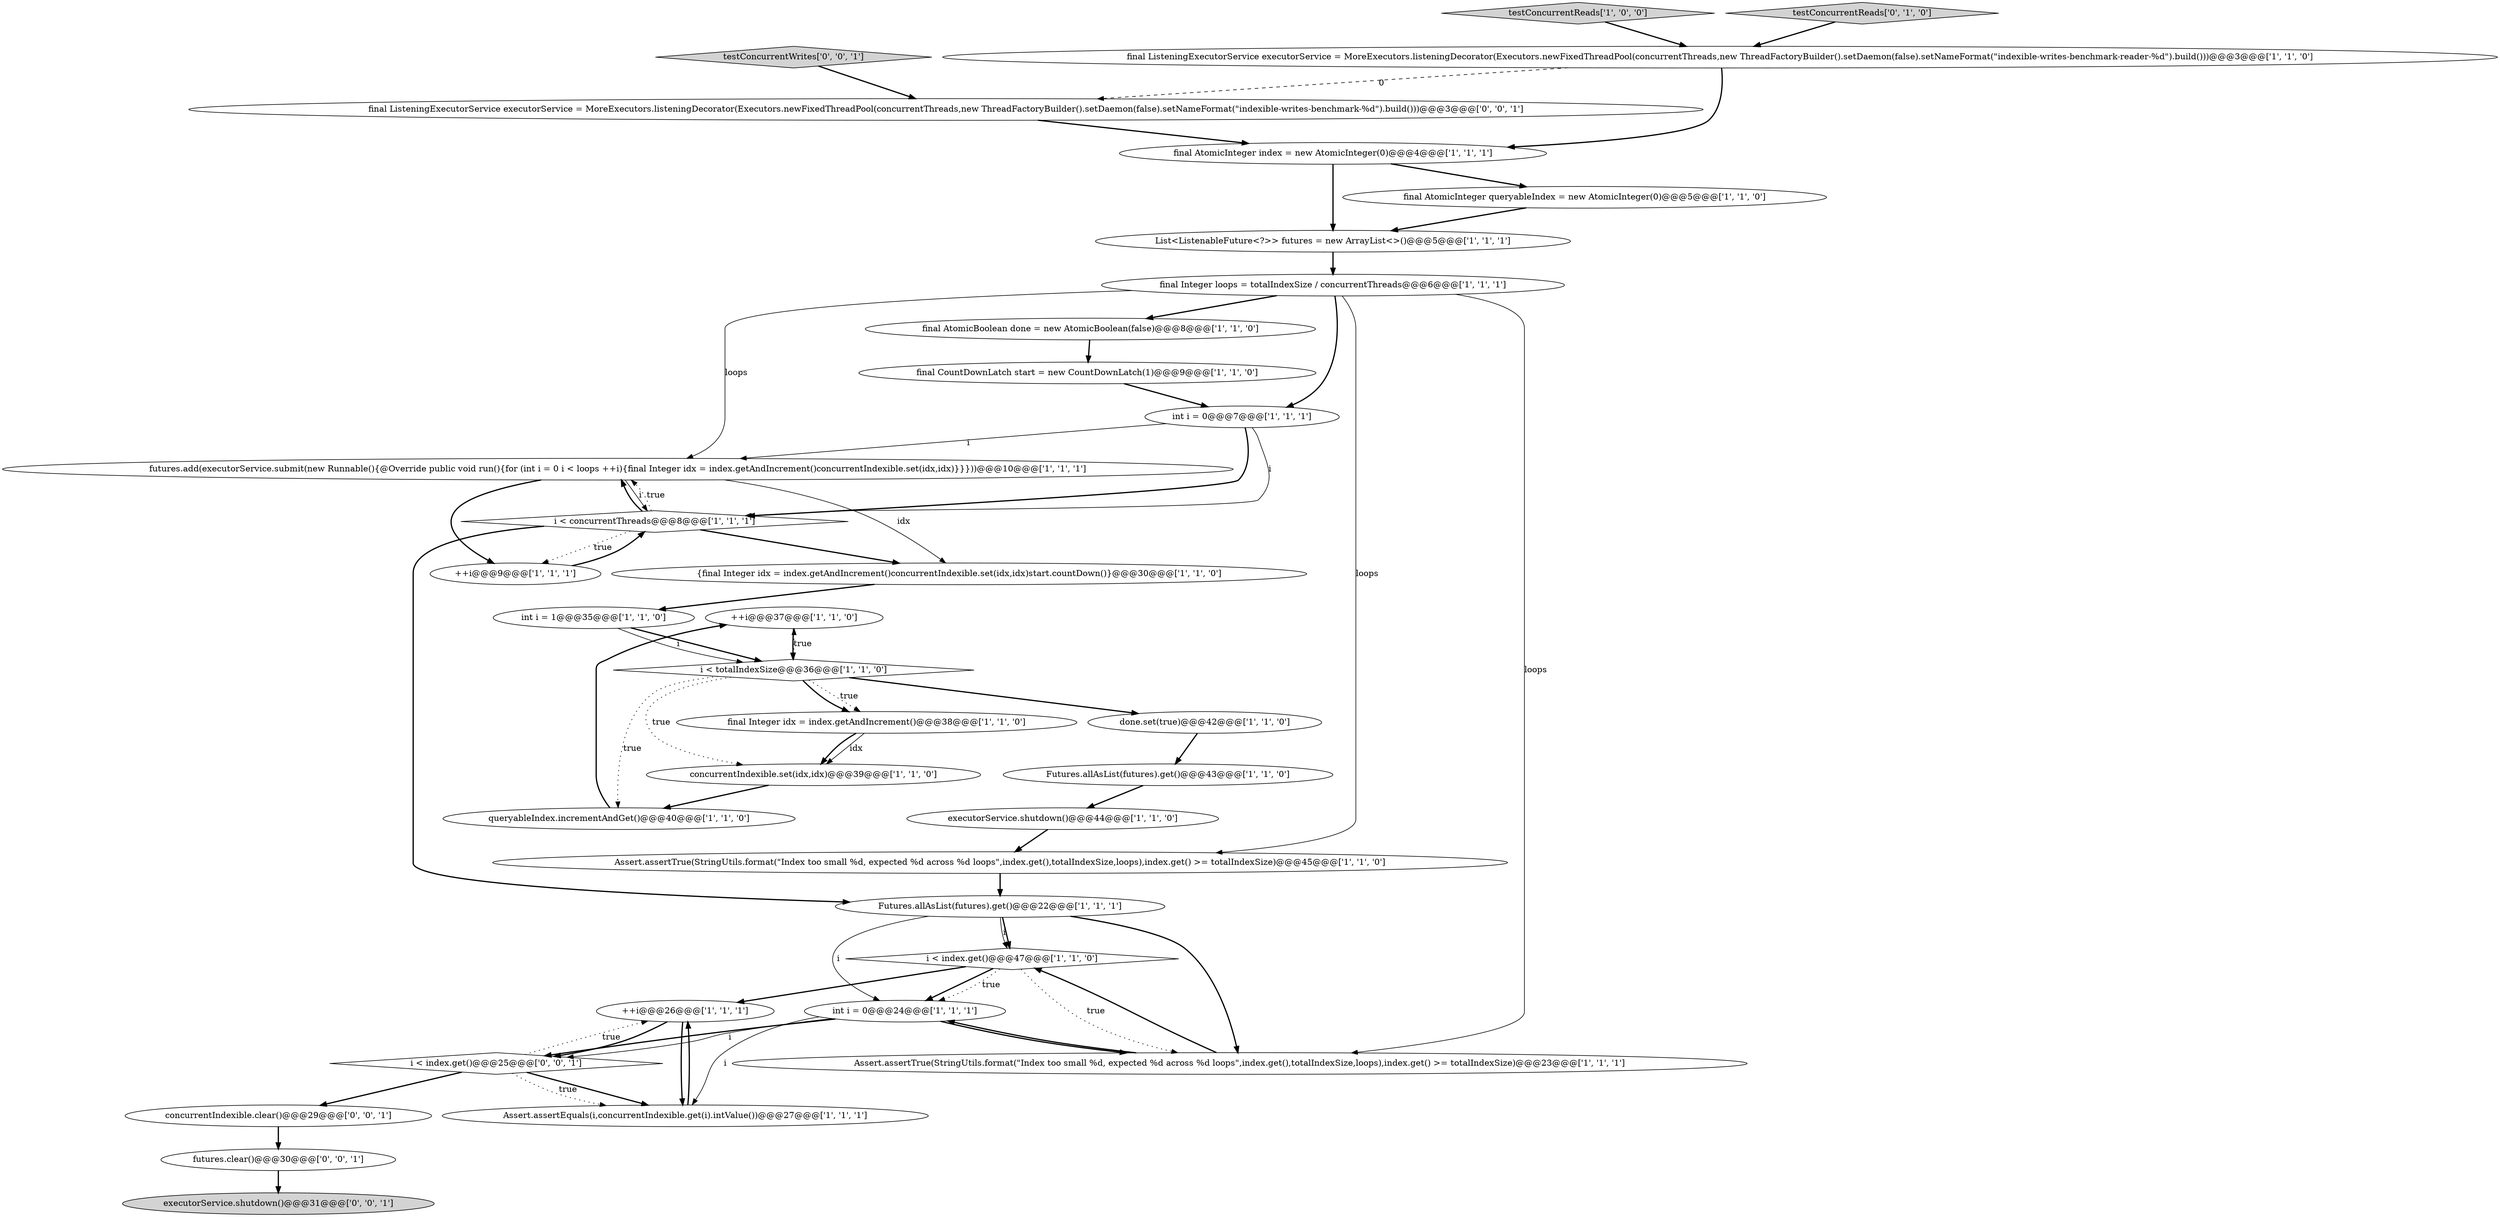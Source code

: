digraph {
12 [style = filled, label = "++i@@@37@@@['1', '1', '0']", fillcolor = white, shape = ellipse image = "AAA0AAABBB1BBB"];
19 [style = filled, label = "concurrentIndexible.set(idx,idx)@@@39@@@['1', '1', '0']", fillcolor = white, shape = ellipse image = "AAA0AAABBB1BBB"];
14 [style = filled, label = "final Integer loops = totalIndexSize / concurrentThreads@@@6@@@['1', '1', '1']", fillcolor = white, shape = ellipse image = "AAA0AAABBB1BBB"];
24 [style = filled, label = "int i = 0@@@7@@@['1', '1', '1']", fillcolor = white, shape = ellipse image = "AAA0AAABBB1BBB"];
6 [style = filled, label = "executorService.shutdown()@@@44@@@['1', '1', '0']", fillcolor = white, shape = ellipse image = "AAA0AAABBB1BBB"];
0 [style = filled, label = "i < index.get()@@@47@@@['1', '1', '0']", fillcolor = white, shape = diamond image = "AAA0AAABBB1BBB"];
32 [style = filled, label = "testConcurrentWrites['0', '0', '1']", fillcolor = lightgray, shape = diamond image = "AAA0AAABBB3BBB"];
13 [style = filled, label = "int i = 1@@@35@@@['1', '1', '0']", fillcolor = white, shape = ellipse image = "AAA0AAABBB1BBB"];
33 [style = filled, label = "futures.clear()@@@30@@@['0', '0', '1']", fillcolor = white, shape = ellipse image = "AAA0AAABBB3BBB"];
18 [style = filled, label = "futures.add(executorService.submit(new Runnable(){@Override public void run(){for (int i = 0 i < loops ++i){final Integer idx = index.getAndIncrement()concurrentIndexible.set(idx,idx)}}}))@@@10@@@['1', '1', '1']", fillcolor = white, shape = ellipse image = "AAA0AAABBB1BBB"];
2 [style = filled, label = "++i@@@26@@@['1', '1', '1']", fillcolor = white, shape = ellipse image = "AAA0AAABBB1BBB"];
11 [style = filled, label = "List<ListenableFuture<?>> futures = new ArrayList<>()@@@5@@@['1', '1', '1']", fillcolor = white, shape = ellipse image = "AAA0AAABBB1BBB"];
34 [style = filled, label = "final ListeningExecutorService executorService = MoreExecutors.listeningDecorator(Executors.newFixedThreadPool(concurrentThreads,new ThreadFactoryBuilder().setDaemon(false).setNameFormat(\"indexible-writes-benchmark-%d\").build()))@@@3@@@['0', '0', '1']", fillcolor = white, shape = ellipse image = "AAA0AAABBB3BBB"];
26 [style = filled, label = "Assert.assertEquals(i,concurrentIndexible.get(i).intValue())@@@27@@@['1', '1', '1']", fillcolor = white, shape = ellipse image = "AAA0AAABBB1BBB"];
16 [style = filled, label = "final Integer idx = index.getAndIncrement()@@@38@@@['1', '1', '0']", fillcolor = white, shape = ellipse image = "AAA0AAABBB1BBB"];
20 [style = filled, label = "int i = 0@@@24@@@['1', '1', '1']", fillcolor = white, shape = ellipse image = "AAA0AAABBB1BBB"];
31 [style = filled, label = "i < index.get()@@@25@@@['0', '0', '1']", fillcolor = white, shape = diamond image = "AAA0AAABBB3BBB"];
7 [style = filled, label = "testConcurrentReads['1', '0', '0']", fillcolor = lightgray, shape = diamond image = "AAA0AAABBB1BBB"];
23 [style = filled, label = "done.set(true)@@@42@@@['1', '1', '0']", fillcolor = white, shape = ellipse image = "AAA0AAABBB1BBB"];
4 [style = filled, label = "i < concurrentThreads@@@8@@@['1', '1', '1']", fillcolor = white, shape = diamond image = "AAA0AAABBB1BBB"];
22 [style = filled, label = "final ListeningExecutorService executorService = MoreExecutors.listeningDecorator(Executors.newFixedThreadPool(concurrentThreads,new ThreadFactoryBuilder().setDaemon(false).setNameFormat(\"indexible-writes-benchmark-reader-%d\").build()))@@@3@@@['1', '1', '0']", fillcolor = white, shape = ellipse image = "AAA0AAABBB1BBB"];
21 [style = filled, label = "final CountDownLatch start = new CountDownLatch(1)@@@9@@@['1', '1', '0']", fillcolor = white, shape = ellipse image = "AAA0AAABBB1BBB"];
35 [style = filled, label = "executorService.shutdown()@@@31@@@['0', '0', '1']", fillcolor = lightgray, shape = ellipse image = "AAA0AAABBB3BBB"];
3 [style = filled, label = "++i@@@9@@@['1', '1', '1']", fillcolor = white, shape = ellipse image = "AAA0AAABBB1BBB"];
10 [style = filled, label = "final AtomicInteger queryableIndex = new AtomicInteger(0)@@@5@@@['1', '1', '0']", fillcolor = white, shape = ellipse image = "AAA0AAABBB1BBB"];
15 [style = filled, label = "{final Integer idx = index.getAndIncrement()concurrentIndexible.set(idx,idx)start.countDown()}@@@30@@@['1', '1', '0']", fillcolor = white, shape = ellipse image = "AAA0AAABBB1BBB"];
17 [style = filled, label = "i < totalIndexSize@@@36@@@['1', '1', '0']", fillcolor = white, shape = diamond image = "AAA0AAABBB1BBB"];
27 [style = filled, label = "Futures.allAsList(futures).get()@@@43@@@['1', '1', '0']", fillcolor = white, shape = ellipse image = "AAA0AAABBB1BBB"];
28 [style = filled, label = "queryableIndex.incrementAndGet()@@@40@@@['1', '1', '0']", fillcolor = white, shape = ellipse image = "AAA0AAABBB1BBB"];
29 [style = filled, label = "testConcurrentReads['0', '1', '0']", fillcolor = lightgray, shape = diamond image = "AAA0AAABBB2BBB"];
30 [style = filled, label = "concurrentIndexible.clear()@@@29@@@['0', '0', '1']", fillcolor = white, shape = ellipse image = "AAA0AAABBB3BBB"];
9 [style = filled, label = "Assert.assertTrue(StringUtils.format(\"Index too small %d, expected %d across %d loops\",index.get(),totalIndexSize,loops),index.get() >= totalIndexSize)@@@23@@@['1', '1', '1']", fillcolor = white, shape = ellipse image = "AAA0AAABBB1BBB"];
8 [style = filled, label = "Assert.assertTrue(StringUtils.format(\"Index too small %d, expected %d across %d loops\",index.get(),totalIndexSize,loops),index.get() >= totalIndexSize)@@@45@@@['1', '1', '0']", fillcolor = white, shape = ellipse image = "AAA0AAABBB1BBB"];
1 [style = filled, label = "Futures.allAsList(futures).get()@@@22@@@['1', '1', '1']", fillcolor = white, shape = ellipse image = "AAA0AAABBB1BBB"];
25 [style = filled, label = "final AtomicInteger index = new AtomicInteger(0)@@@4@@@['1', '1', '1']", fillcolor = white, shape = ellipse image = "AAA0AAABBB1BBB"];
5 [style = filled, label = "final AtomicBoolean done = new AtomicBoolean(false)@@@8@@@['1', '1', '0']", fillcolor = white, shape = ellipse image = "AAA0AAABBB1BBB"];
17->19 [style = dotted, label="true"];
14->5 [style = bold, label=""];
18->3 [style = bold, label=""];
24->4 [style = solid, label="i"];
1->9 [style = bold, label=""];
2->26 [style = bold, label=""];
26->2 [style = bold, label=""];
28->12 [style = bold, label=""];
4->3 [style = dotted, label="true"];
17->16 [style = dotted, label="true"];
19->28 [style = bold, label=""];
22->34 [style = dashed, label="0"];
31->2 [style = dotted, label="true"];
1->0 [style = bold, label=""];
20->31 [style = bold, label=""];
13->17 [style = bold, label=""];
25->10 [style = bold, label=""];
16->19 [style = solid, label="idx"];
9->20 [style = bold, label=""];
16->19 [style = bold, label=""];
24->4 [style = bold, label=""];
4->18 [style = dotted, label="true"];
17->28 [style = dotted, label="true"];
1->20 [style = solid, label="i"];
14->8 [style = solid, label="loops"];
10->11 [style = bold, label=""];
9->0 [style = bold, label=""];
14->24 [style = bold, label=""];
21->24 [style = bold, label=""];
7->22 [style = bold, label=""];
31->26 [style = bold, label=""];
6->8 [style = bold, label=""];
11->14 [style = bold, label=""];
18->15 [style = solid, label="idx"];
4->1 [style = bold, label=""];
20->26 [style = solid, label="i"];
25->11 [style = bold, label=""];
8->1 [style = bold, label=""];
0->20 [style = bold, label=""];
30->33 [style = bold, label=""];
33->35 [style = bold, label=""];
12->17 [style = bold, label=""];
17->12 [style = dotted, label="true"];
20->31 [style = solid, label="i"];
0->9 [style = dotted, label="true"];
5->21 [style = bold, label=""];
22->25 [style = bold, label=""];
18->4 [style = solid, label="i"];
31->26 [style = dotted, label="true"];
0->20 [style = dotted, label="true"];
24->18 [style = solid, label="i"];
15->13 [style = bold, label=""];
2->31 [style = bold, label=""];
17->23 [style = bold, label=""];
29->22 [style = bold, label=""];
27->6 [style = bold, label=""];
32->34 [style = bold, label=""];
31->30 [style = bold, label=""];
20->9 [style = bold, label=""];
14->18 [style = solid, label="loops"];
0->2 [style = bold, label=""];
34->25 [style = bold, label=""];
1->0 [style = solid, label="i"];
4->15 [style = bold, label=""];
17->16 [style = bold, label=""];
13->17 [style = solid, label="i"];
3->4 [style = bold, label=""];
14->9 [style = solid, label="loops"];
4->18 [style = bold, label=""];
23->27 [style = bold, label=""];
}
